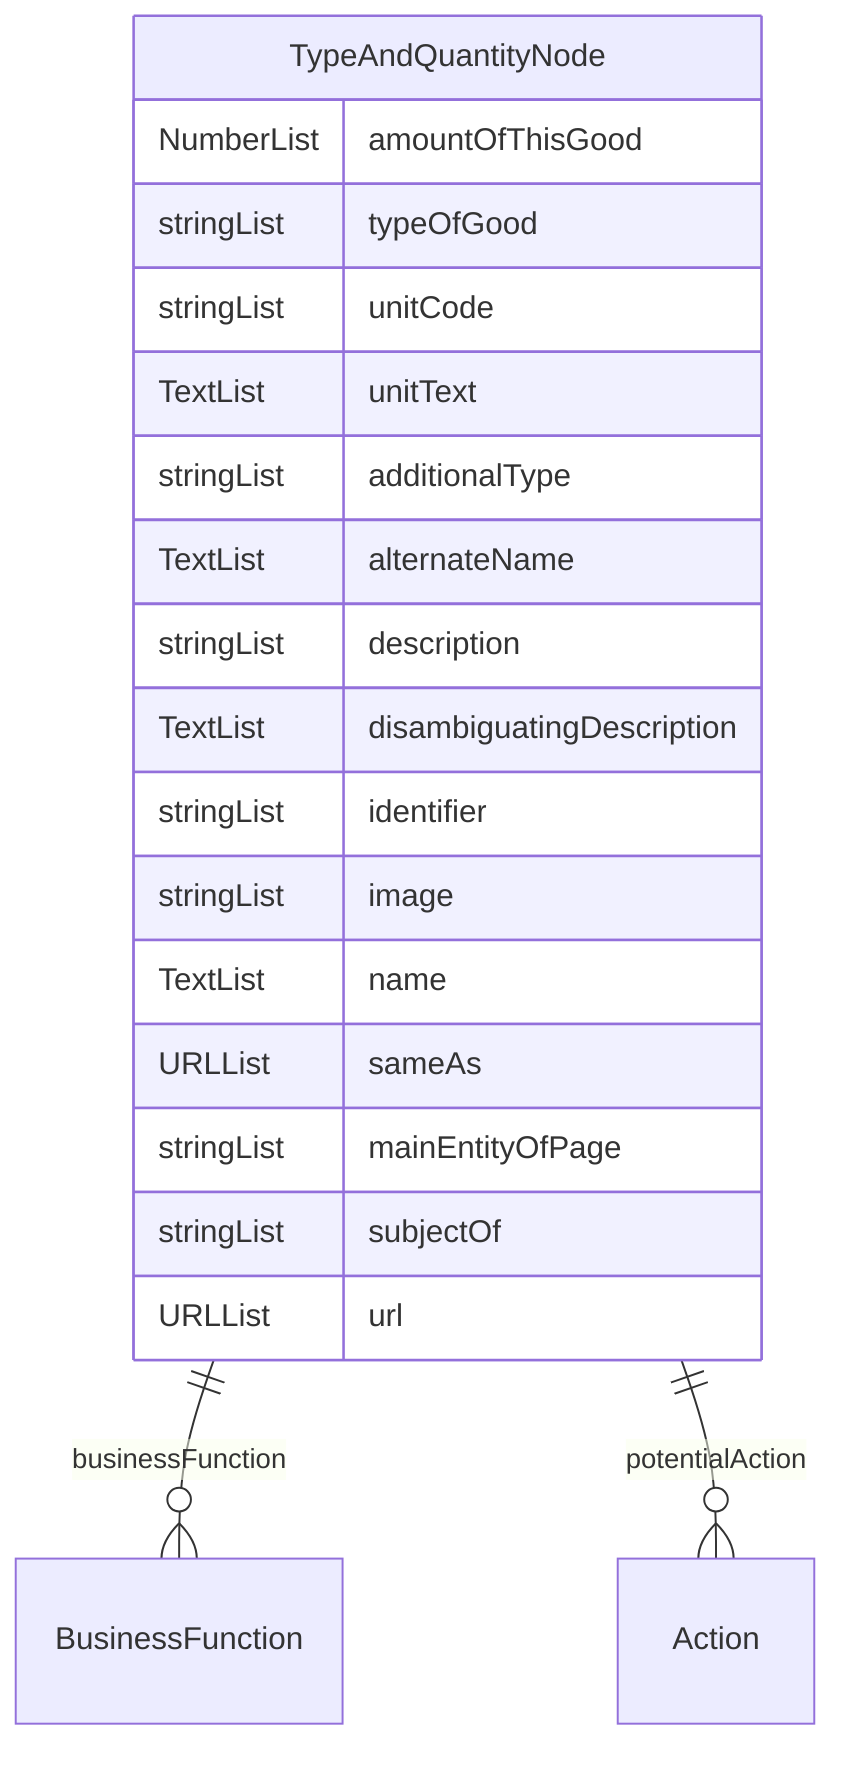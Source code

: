 erDiagram
TypeAndQuantityNode {
    NumberList amountOfThisGood  
    stringList typeOfGood  
    stringList unitCode  
    TextList unitText  
    stringList additionalType  
    TextList alternateName  
    stringList description  
    TextList disambiguatingDescription  
    stringList identifier  
    stringList image  
    TextList name  
    URLList sameAs  
    stringList mainEntityOfPage  
    stringList subjectOf  
    URLList url  
}

TypeAndQuantityNode ||--}o BusinessFunction : "businessFunction"
TypeAndQuantityNode ||--}o Action : "potentialAction"